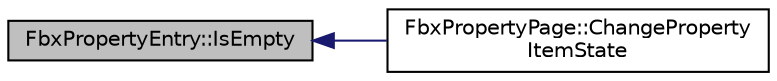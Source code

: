 digraph "FbxPropertyEntry::IsEmpty"
{
  edge [fontname="Helvetica",fontsize="10",labelfontname="Helvetica",labelfontsize="10"];
  node [fontname="Helvetica",fontsize="10",shape=record];
  rankdir="LR";
  Node46 [label="FbxPropertyEntry::IsEmpty",height=0.2,width=0.4,color="black", fillcolor="grey75", style="filled", fontcolor="black"];
  Node46 -> Node47 [dir="back",color="midnightblue",fontsize="10",style="solid",fontname="Helvetica"];
  Node47 [label="FbxPropertyPage::ChangeProperty\lItemState",height=0.2,width=0.4,color="black", fillcolor="white", style="filled",URL="$class_fbx_property_page.html#af61ed9031e020731756e072e5632ce29"];
}
